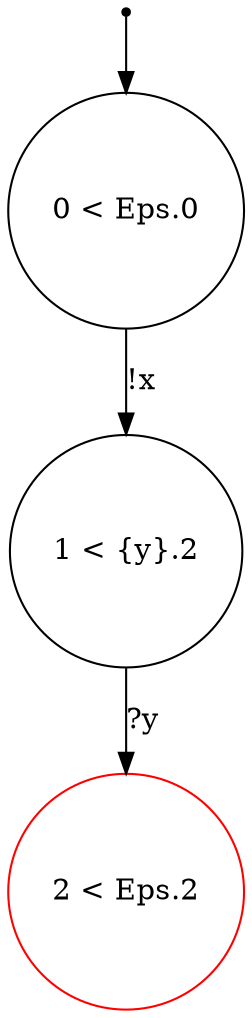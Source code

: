 digraph {
 node [shape=point] ENTRY
 node [shape=circle]
2 [label="2 < Eps.2
" color="red"]
1 [label="1 < {y}.2
"]
0 [label="0 < Eps.0
"]
ENTRY -> 0
1 -> 2 [label="?y"]
0 -> 1 [label="!x"]

}